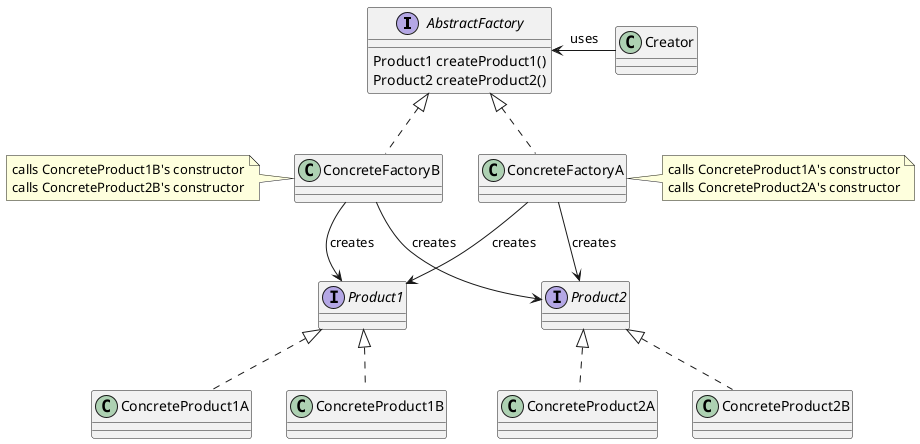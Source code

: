 @startuml

interface AbstractFactory {

    Product1 createProduct1()
    Product2 createProduct2()
}

class ConcreteFactoryA

class ConcreteFactoryB

interface Product1

class ConcreteProduct1A
class ConcreteProduct1B

interface Product2

class ConcreteProduct2A
class ConcreteProduct2B


AbstractFactory <|.down. ConcreteFactoryA
AbstractFactory <|.down. ConcreteFactoryB
Product1 <|.down. ConcreteProduct1A
Product2 <|.down. ConcreteProduct2A
Product1 <|.down. ConcreteProduct1B
Product2 <|.down. ConcreteProduct2B
ConcreteFactoryA -down-> Product1 : creates
ConcreteFactoryA -down-> Product2 : creates
ConcreteFactoryB -down-> Product1 : creates
ConcreteFactoryB -down-> Product2 : creates

note right of ConcreteFactoryA
calls ConcreteProduct1A's constructor
calls ConcreteProduct2A's constructor
end note
note left of ConcreteFactoryB
calls ConcreteProduct1B's constructor
calls ConcreteProduct2B's constructor
end note

class Creator

Creator -left-> AbstractFactory : uses



@enduml